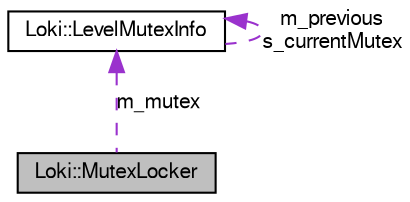 digraph G
{
  bgcolor="transparent";
  edge [fontname="FreeSans",fontsize="10",labelfontname="FreeSans",labelfontsize="10"];
  node [fontname="FreeSans",fontsize="10",shape=record];
  Node1 [label="Loki::MutexLocker",height=0.2,width=0.4,color="black", fillcolor="grey75", style="filled" fontcolor="black"];
  Node2 -> Node1 [dir=back,color="darkorchid3",fontsize="10",style="dashed",label="m_mutex",fontname="FreeSans"];
  Node2 [label="Loki::LevelMutexInfo",height=0.2,width=0.4,color="black",URL="$a00071.html"];
  Node2 -> Node2 [dir=back,color="darkorchid3",fontsize="10",style="dashed",label="m_previous\ns_currentMutex",fontname="FreeSans"];
}
